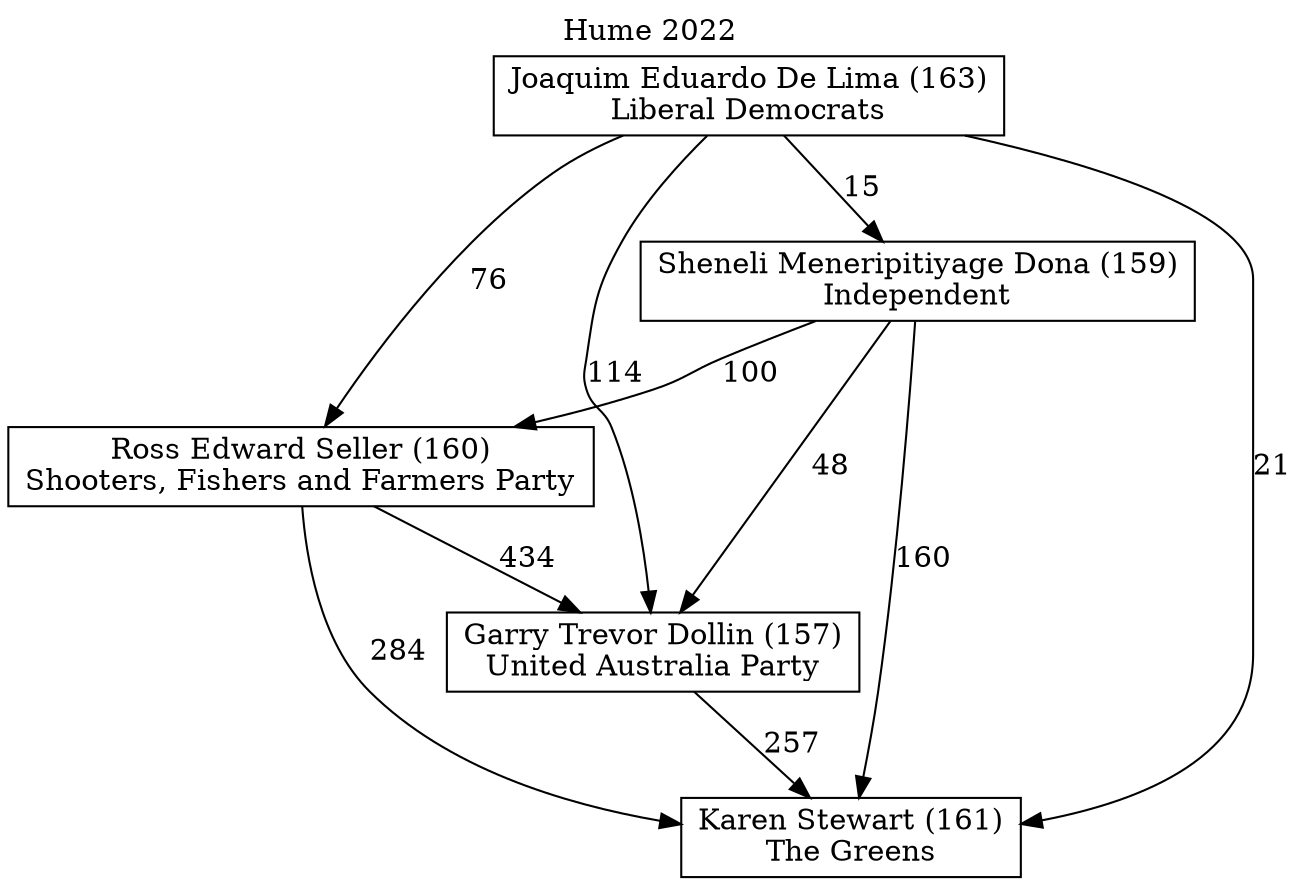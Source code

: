 // House preference flow
digraph "Karen Stewart (161)_Hume_2022" {
	graph [label="Hume 2022" labelloc=t mclimit=10]
	node [shape=box]
	"Ross Edward Seller (160)" [label="Ross Edward Seller (160)
Shooters, Fishers and Farmers Party"]
	"Karen Stewart (161)" [label="Karen Stewart (161)
The Greens"]
	"Sheneli Meneripitiyage Dona (159)" [label="Sheneli Meneripitiyage Dona (159)
Independent"]
	"Joaquim Eduardo De Lima (163)" [label="Joaquim Eduardo De Lima (163)
Liberal Democrats"]
	"Garry Trevor Dollin (157)" [label="Garry Trevor Dollin (157)
United Australia Party"]
	"Joaquim Eduardo De Lima (163)" -> "Ross Edward Seller (160)" [label=76]
	"Ross Edward Seller (160)" -> "Karen Stewart (161)" [label=284]
	"Sheneli Meneripitiyage Dona (159)" -> "Garry Trevor Dollin (157)" [label=48]
	"Joaquim Eduardo De Lima (163)" -> "Sheneli Meneripitiyage Dona (159)" [label=15]
	"Garry Trevor Dollin (157)" -> "Karen Stewart (161)" [label=257]
	"Joaquim Eduardo De Lima (163)" -> "Karen Stewart (161)" [label=21]
	"Ross Edward Seller (160)" -> "Garry Trevor Dollin (157)" [label=434]
	"Joaquim Eduardo De Lima (163)" -> "Garry Trevor Dollin (157)" [label=114]
	"Sheneli Meneripitiyage Dona (159)" -> "Karen Stewart (161)" [label=160]
	"Sheneli Meneripitiyage Dona (159)" -> "Ross Edward Seller (160)" [label=100]
}
